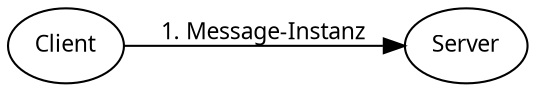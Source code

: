 digraph Kommunikaiton {
    rankdir="LR";
    graph [dpi=150];
    node [fontname="Droid Sans",fontsize="11pt"];
    edge [fontname="Droid Sans Mono",fontsize="11pt"];
    Client -> Server [label="1. Message-Instanz"];
}
